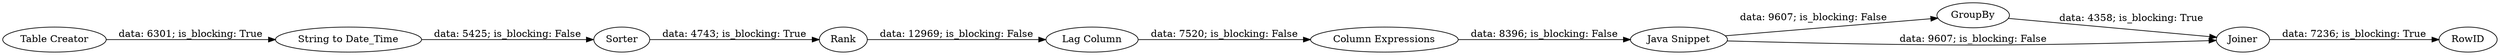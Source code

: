 digraph {
	"-6039469035014888951_6" [label=Rank]
	"-6039469035014888951_7" [label=Sorter]
	"-6039469035014888951_11" [label=GroupBy]
	"-6039469035014888951_13" [label=RowID]
	"-6039469035014888951_10" [label="Java Snippet"]
	"-6039469035014888951_4" [label="Table Creator"]
	"-6039469035014888951_9" [label="Column Expressions"]
	"-6039469035014888951_5" [label="String to Date_Time"]
	"-6039469035014888951_8" [label="Lag Column"]
	"-6039469035014888951_12" [label=Joiner]
	"-6039469035014888951_12" -> "-6039469035014888951_13" [label="data: 7236; is_blocking: True"]
	"-6039469035014888951_11" -> "-6039469035014888951_12" [label="data: 4358; is_blocking: True"]
	"-6039469035014888951_9" -> "-6039469035014888951_10" [label="data: 8396; is_blocking: False"]
	"-6039469035014888951_7" -> "-6039469035014888951_6" [label="data: 4743; is_blocking: True"]
	"-6039469035014888951_10" -> "-6039469035014888951_11" [label="data: 9607; is_blocking: False"]
	"-6039469035014888951_10" -> "-6039469035014888951_12" [label="data: 9607; is_blocking: False"]
	"-6039469035014888951_6" -> "-6039469035014888951_8" [label="data: 12969; is_blocking: False"]
	"-6039469035014888951_8" -> "-6039469035014888951_9" [label="data: 7520; is_blocking: False"]
	"-6039469035014888951_5" -> "-6039469035014888951_7" [label="data: 5425; is_blocking: False"]
	"-6039469035014888951_4" -> "-6039469035014888951_5" [label="data: 6301; is_blocking: True"]
	rankdir=LR
}
